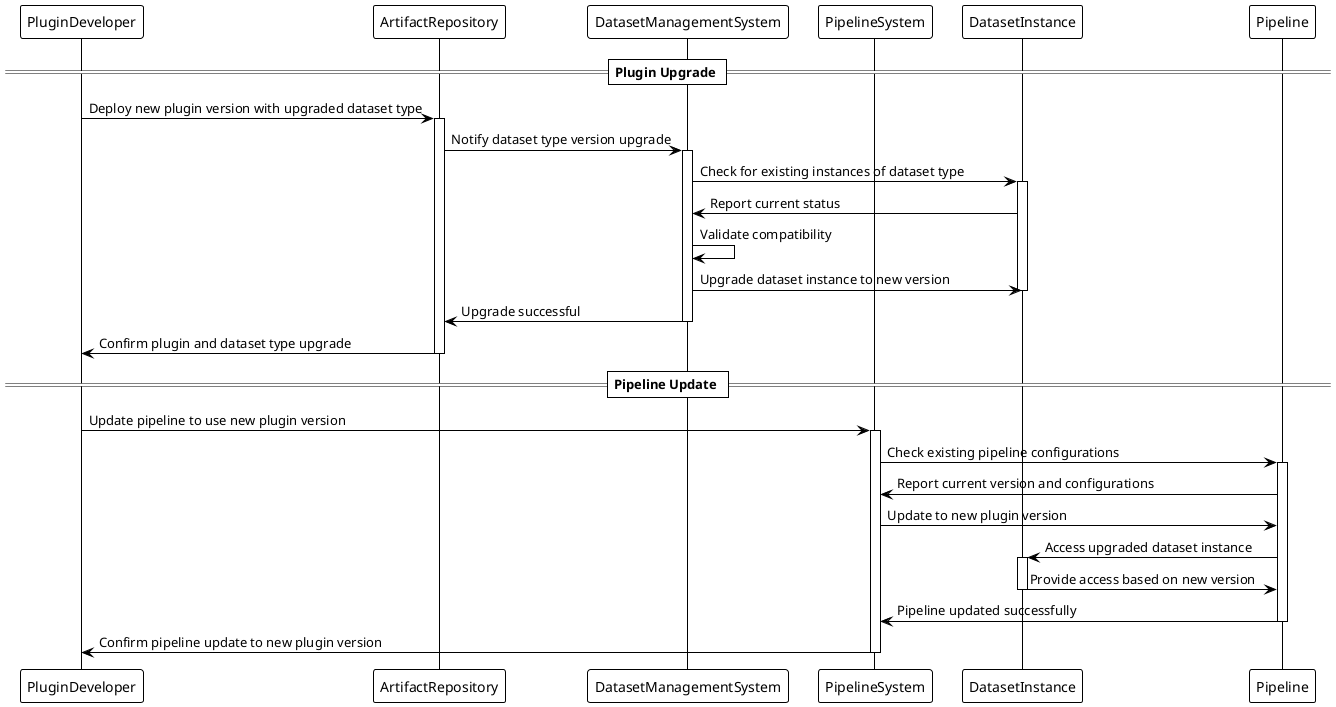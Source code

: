 @startuml
!theme plain

participant PluginDeveloper as PD
participant ArtifactRepository as AR
participant DatasetManagementSystem as DMS
participant PipelineSystem as PS
participant DatasetInstance as DI
participant Pipeline as P

== Plugin Upgrade ==
PD -> AR : Deploy new plugin version with upgraded dataset type
activate AR
AR -> DMS : Notify dataset type version upgrade
activate DMS
DMS -> DI : Check for existing instances of dataset type
activate DI
DI -> DMS : Report current status
DMS -> DMS : Validate compatibility
DMS -> DI : Upgrade dataset instance to new version
deactivate DI
DMS -> AR : Upgrade successful
deactivate DMS
AR -> PD : Confirm plugin and dataset type upgrade
deactivate AR

== Pipeline Update ==
PD -> PS : Update pipeline to use new plugin version
activate PS
PS -> P : Check existing pipeline configurations
activate P
P -> PS : Report current version and configurations
PS -> P : Update to new plugin version
P -> DI : Access upgraded dataset instance
activate DI
DI -> P : Provide access based on new version
deactivate DI
P -> PS : Pipeline updated successfully
deactivate P
PS -> PD : Confirm pipeline update to new plugin version
deactivate PS

@enduml